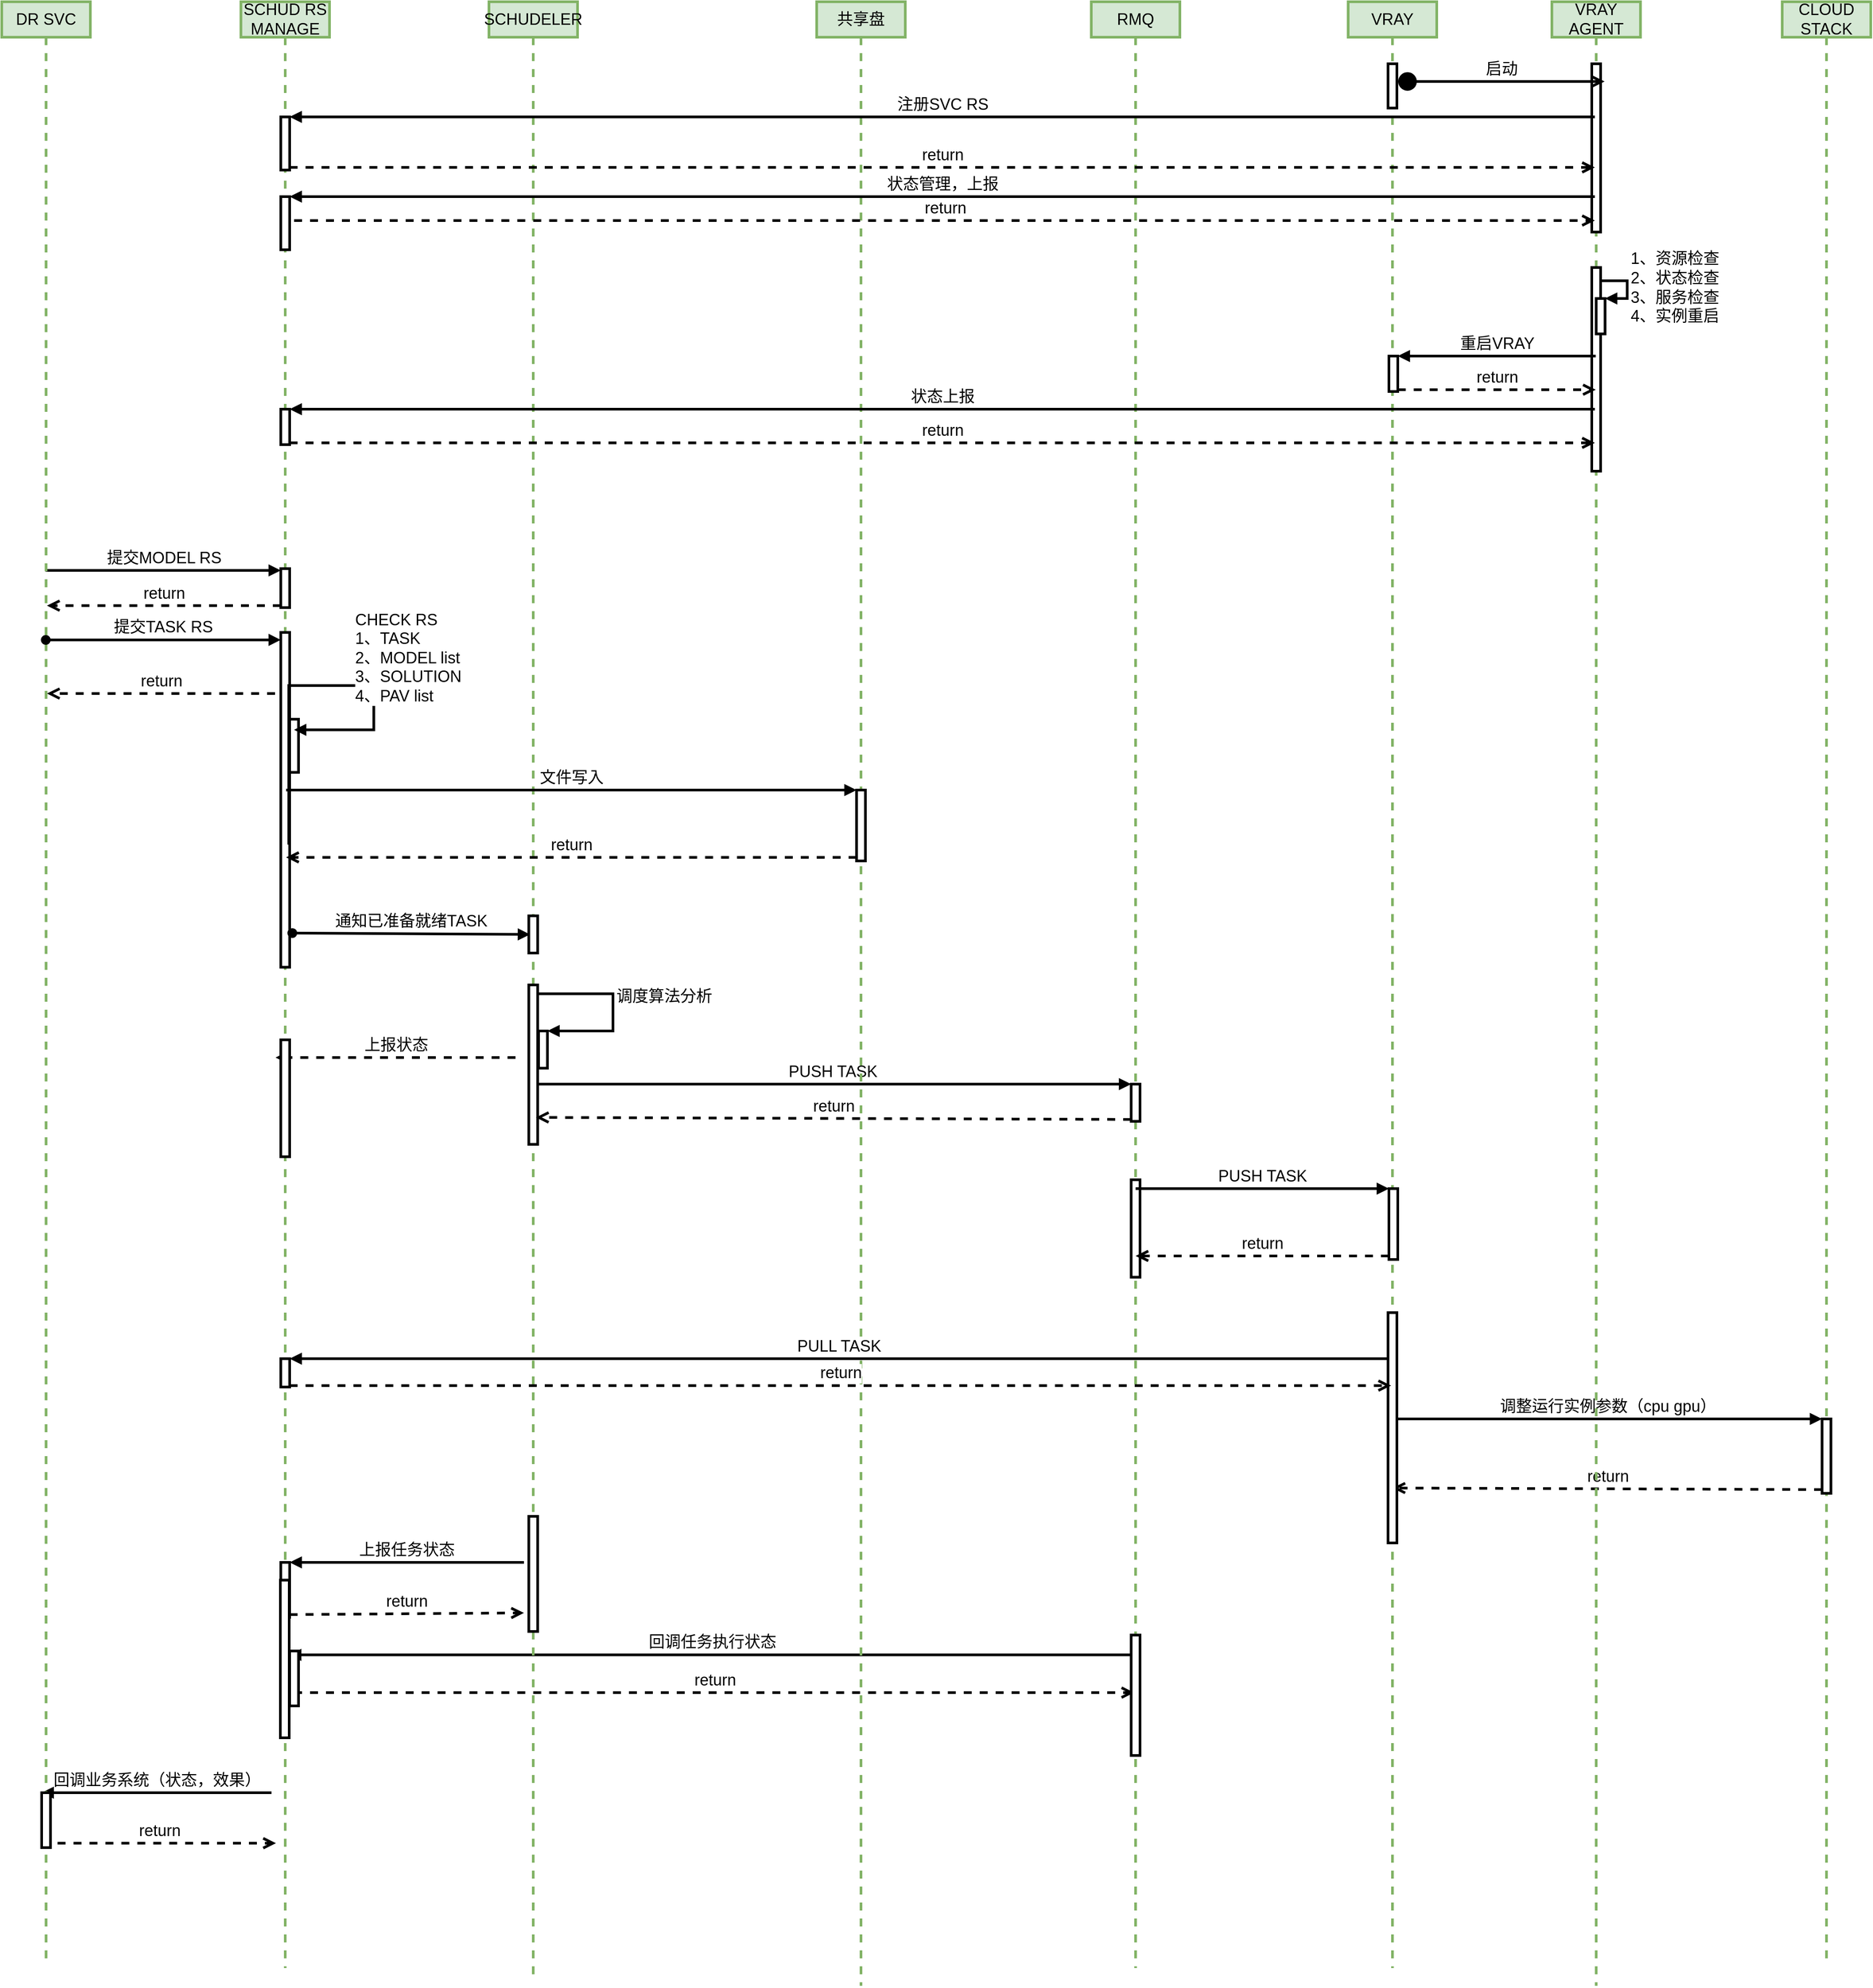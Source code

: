 <mxfile version="16.6.2" type="github">
  <diagram id="GCqSC2SD_qlKMxx8C9cN" name="Page-1">
    <mxGraphModel dx="2377" dy="1282" grid="1" gridSize="10" guides="1" tooltips="1" connect="1" arrows="1" fold="1" page="1" pageScale="1" pageWidth="850" pageHeight="1100" math="0" shadow="0">
      <root>
        <mxCell id="0" />
        <mxCell id="1" parent="0" />
        <mxCell id="x7JE74Zz-_B23tUYXp61-6" value="CLOUD STACK" style="shape=umlLifeline;perimeter=lifelinePerimeter;whiteSpace=wrap;html=1;container=1;collapsible=0;recursiveResize=0;outlineConnect=0;fillColor=#d5e8d4;strokeColor=#82b366;strokeWidth=3;fontSize=18;" vertex="1" parent="1">
          <mxGeometry x="2190" y="240" width="100" height="2210" as="geometry" />
        </mxCell>
        <mxCell id="x7JE74Zz-_B23tUYXp61-42" value="" style="html=1;points=[];perimeter=orthogonalPerimeter;strokeWidth=3;fontSize=18;" vertex="1" parent="x7JE74Zz-_B23tUYXp61-6">
          <mxGeometry x="45" y="1600" width="10" height="84" as="geometry" />
        </mxCell>
        <mxCell id="x7JE74Zz-_B23tUYXp61-12" value="提交MODEL RS" style="html=1;verticalAlign=bottom;endArrow=block;entryX=0;entryY=0;rounded=0;strokeWidth=3;fontSize=18;" edge="1" parent="1">
          <mxGeometry relative="1" as="geometry">
            <mxPoint x="229.5" y="882" as="sourcePoint" />
            <mxPoint x="495" y="882.0" as="targetPoint" />
          </mxGeometry>
        </mxCell>
        <mxCell id="x7JE74Zz-_B23tUYXp61-14" value="return" style="html=1;verticalAlign=bottom;endArrow=open;dashed=1;endSize=8;rounded=0;strokeWidth=3;fontSize=18;" edge="1" parent="1" target="x7JE74Zz-_B23tUYXp61-1">
          <mxGeometry relative="1" as="geometry">
            <mxPoint x="488.5" y="1021.04" as="sourcePoint" />
            <mxPoint x="219.5" y="1021.04" as="targetPoint" />
          </mxGeometry>
        </mxCell>
        <mxCell id="x7JE74Zz-_B23tUYXp61-26" value="PUSH TASK" style="html=1;verticalAlign=bottom;endArrow=block;entryX=0;entryY=0;rounded=0;strokeWidth=3;fontSize=18;" edge="1" target="x7JE74Zz-_B23tUYXp61-25" parent="1">
          <mxGeometry relative="1" as="geometry">
            <mxPoint x="780" y="1462" as="sourcePoint" />
          </mxGeometry>
        </mxCell>
        <mxCell id="x7JE74Zz-_B23tUYXp61-32" value="回调任务执行状态" style="html=1;verticalAlign=bottom;endArrow=block;rounded=0;entryX=0.943;entryY=0.329;entryDx=0;entryDy=0;entryPerimeter=0;strokeWidth=3;fontSize=18;" edge="1" parent="1" source="x7JE74Zz-_B23tUYXp61-69">
          <mxGeometry relative="1" as="geometry">
            <mxPoint x="1158.5" y="2106.398" as="sourcePoint" />
            <mxPoint x="504.43" y="2106.398" as="targetPoint" />
          </mxGeometry>
        </mxCell>
        <mxCell id="x7JE74Zz-_B23tUYXp61-33" value="return" style="html=1;verticalAlign=bottom;endArrow=open;dashed=1;endSize=8;rounded=0;strokeWidth=3;fontSize=18;" edge="1" parent="1" target="x7JE74Zz-_B23tUYXp61-69">
          <mxGeometry relative="1" as="geometry">
            <mxPoint x="1158.5" y="2149" as="targetPoint" />
            <mxPoint x="510" y="2149" as="sourcePoint" />
          </mxGeometry>
        </mxCell>
        <mxCell id="x7JE74Zz-_B23tUYXp61-35" value="回调业务系统（状态，效果）" style="html=1;verticalAlign=bottom;endArrow=block;entryX=1;entryY=0;rounded=0;strokeWidth=3;fontSize=18;" edge="1" parent="1">
          <mxGeometry relative="1" as="geometry">
            <mxPoint x="484.5" y="2262" as="sourcePoint" />
            <mxPoint x="225" y="2262" as="targetPoint" />
          </mxGeometry>
        </mxCell>
        <mxCell id="x7JE74Zz-_B23tUYXp61-36" value="return" style="html=1;verticalAlign=bottom;endArrow=open;dashed=1;endSize=8;exitX=1;exitY=0.95;rounded=0;strokeWidth=3;fontSize=18;" edge="1" parent="1">
          <mxGeometry relative="1" as="geometry">
            <mxPoint x="489.5" y="2319" as="targetPoint" />
            <mxPoint x="225" y="2319" as="sourcePoint" />
          </mxGeometry>
        </mxCell>
        <mxCell id="x7JE74Zz-_B23tUYXp61-38" value="上报任务状态" style="html=1;verticalAlign=bottom;endArrow=block;entryX=1;entryY=0;rounded=0;strokeWidth=3;fontSize=18;" edge="1" target="x7JE74Zz-_B23tUYXp61-37" parent="1">
          <mxGeometry relative="1" as="geometry">
            <mxPoint x="769.5" y="2002" as="sourcePoint" />
          </mxGeometry>
        </mxCell>
        <mxCell id="x7JE74Zz-_B23tUYXp61-39" value="return" style="html=1;verticalAlign=bottom;endArrow=open;dashed=1;endSize=8;exitX=1;exitY=0.95;rounded=0;strokeWidth=3;fontSize=18;" edge="1" source="x7JE74Zz-_B23tUYXp61-37" parent="1">
          <mxGeometry relative="1" as="geometry">
            <mxPoint x="769.5" y="2059" as="targetPoint" />
          </mxGeometry>
        </mxCell>
        <mxCell id="x7JE74Zz-_B23tUYXp61-41" value="上报状态" style="html=1;verticalAlign=bottom;endArrow=open;dashed=1;endSize=8;rounded=0;strokeWidth=3;fontSize=18;" edge="1" parent="1">
          <mxGeometry relative="1" as="geometry">
            <mxPoint x="760" y="1432" as="sourcePoint" />
            <mxPoint x="489.071" y="1432" as="targetPoint" />
          </mxGeometry>
        </mxCell>
        <mxCell id="x7JE74Zz-_B23tUYXp61-43" value="调整运行实例参数（cpu gpu）" style="html=1;verticalAlign=bottom;endArrow=block;entryX=0;entryY=0;rounded=0;strokeWidth=3;fontSize=18;" edge="1" target="x7JE74Zz-_B23tUYXp61-42" parent="1">
          <mxGeometry relative="1" as="geometry">
            <mxPoint x="1750" y="1840" as="sourcePoint" />
          </mxGeometry>
        </mxCell>
        <mxCell id="x7JE74Zz-_B23tUYXp61-44" value="return" style="html=1;verticalAlign=bottom;endArrow=open;dashed=1;endSize=8;exitX=0;exitY=0.95;rounded=0;strokeWidth=3;fontSize=18;" edge="1" source="x7JE74Zz-_B23tUYXp61-42" parent="1">
          <mxGeometry relative="1" as="geometry">
            <mxPoint x="1750" y="1918" as="targetPoint" />
          </mxGeometry>
        </mxCell>
        <mxCell id="x7JE74Zz-_B23tUYXp61-45" value="VRAY AGENT" style="shape=umlLifeline;perimeter=lifelinePerimeter;whiteSpace=wrap;html=1;container=1;collapsible=0;recursiveResize=0;outlineConnect=0;fillColor=#d5e8d4;strokeColor=#82b366;strokeWidth=3;fontSize=18;" vertex="1" parent="1">
          <mxGeometry x="1930" y="240" width="100" height="2240" as="geometry" />
        </mxCell>
        <mxCell id="x7JE74Zz-_B23tUYXp61-58" value="" style="html=1;points=[];perimeter=orthogonalPerimeter;strokeWidth=3;fontSize=18;" vertex="1" parent="x7JE74Zz-_B23tUYXp61-45">
          <mxGeometry x="45" y="300" width="10" height="230" as="geometry" />
        </mxCell>
        <mxCell id="x7JE74Zz-_B23tUYXp61-59" value="" style="html=1;points=[];perimeter=orthogonalPerimeter;strokeWidth=3;fontSize=18;" vertex="1" parent="x7JE74Zz-_B23tUYXp61-45">
          <mxGeometry x="50" y="335" width="10" height="40" as="geometry" />
        </mxCell>
        <mxCell id="x7JE74Zz-_B23tUYXp61-60" value="1、资源检查&lt;br style=&quot;font-size: 18px;&quot;&gt;2、状态检查&lt;br style=&quot;font-size: 18px;&quot;&gt;3、服务检查&lt;br style=&quot;font-size: 18px;&quot;&gt;4、实例重启" style="edgeStyle=orthogonalEdgeStyle;html=1;align=left;spacingLeft=2;endArrow=block;rounded=0;entryX=1;entryY=0;strokeWidth=3;fontSize=18;" edge="1" target="x7JE74Zz-_B23tUYXp61-59" parent="x7JE74Zz-_B23tUYXp61-45">
          <mxGeometry relative="1" as="geometry">
            <mxPoint x="55" y="315" as="sourcePoint" />
            <Array as="points">
              <mxPoint x="85" y="315" />
            </Array>
          </mxGeometry>
        </mxCell>
        <mxCell id="x7JE74Zz-_B23tUYXp61-76" value="" style="html=1;points=[];perimeter=orthogonalPerimeter;fontSize=18;strokeWidth=3;" vertex="1" parent="x7JE74Zz-_B23tUYXp61-45">
          <mxGeometry x="45" y="70" width="10" height="190" as="geometry" />
        </mxCell>
        <mxCell id="x7JE74Zz-_B23tUYXp61-1" value="DR SVC" style="shape=umlLifeline;perimeter=lifelinePerimeter;whiteSpace=wrap;html=1;container=1;collapsible=0;recursiveResize=0;outlineConnect=0;fillColor=#d5e8d4;strokeColor=#82b366;strokeWidth=3;fontSize=18;" vertex="1" parent="x7JE74Zz-_B23tUYXp61-45">
          <mxGeometry x="-1750" width="100" height="2210" as="geometry" />
        </mxCell>
        <mxCell id="x7JE74Zz-_B23tUYXp61-34" value="" style="html=1;points=[];perimeter=orthogonalPerimeter;strokeWidth=3;fontSize=18;" vertex="1" parent="x7JE74Zz-_B23tUYXp61-1">
          <mxGeometry x="45" y="2022" width="10" height="62" as="geometry" />
        </mxCell>
        <mxCell id="x7JE74Zz-_B23tUYXp61-2" value="SCHUD RS MANAGE" style="shape=umlLifeline;perimeter=lifelinePerimeter;whiteSpace=wrap;html=1;container=1;collapsible=0;recursiveResize=0;outlineConnect=0;fillColor=#d5e8d4;strokeColor=#82b366;strokeWidth=3;fontSize=18;" vertex="1" parent="x7JE74Zz-_B23tUYXp61-45">
          <mxGeometry x="-1480" width="100" height="2220" as="geometry" />
        </mxCell>
        <mxCell id="x7JE74Zz-_B23tUYXp61-4" value="" style="html=1;points=[];perimeter=orthogonalPerimeter;strokeWidth=3;fontSize=18;" vertex="1" parent="x7JE74Zz-_B23tUYXp61-2">
          <mxGeometry x="45" y="712" width="10" height="378" as="geometry" />
        </mxCell>
        <mxCell id="x7JE74Zz-_B23tUYXp61-8" value="" style="html=1;points=[];perimeter=orthogonalPerimeter;strokeWidth=3;fontSize=18;" vertex="1" parent="x7JE74Zz-_B23tUYXp61-2">
          <mxGeometry x="45" y="130" width="10" height="60" as="geometry" />
        </mxCell>
        <mxCell id="x7JE74Zz-_B23tUYXp61-11" value="" style="html=1;points=[];perimeter=orthogonalPerimeter;strokeWidth=3;fontSize=18;" vertex="1" parent="x7JE74Zz-_B23tUYXp61-2">
          <mxGeometry x="45" y="640" width="10" height="44" as="geometry" />
        </mxCell>
        <mxCell id="x7JE74Zz-_B23tUYXp61-17" value="" style="html=1;points=[];perimeter=orthogonalPerimeter;strokeWidth=3;fontSize=18;" vertex="1" parent="x7JE74Zz-_B23tUYXp61-2">
          <mxGeometry x="55" y="810" width="10" height="60" as="geometry" />
        </mxCell>
        <mxCell id="x7JE74Zz-_B23tUYXp61-18" value="CHECK RS&lt;br style=&quot;font-size: 18px&quot;&gt;1、TASK&lt;br style=&quot;font-size: 18px&quot;&gt;2、MODEL list&lt;br style=&quot;font-size: 18px&quot;&gt;3、SOLUTION&lt;br&gt;4、PAV list" style="edgeStyle=orthogonalEdgeStyle;html=1;align=left;spacingLeft=2;endArrow=block;rounded=0;exitX=0.9;exitY=0.634;exitDx=0;exitDy=0;exitPerimeter=0;strokeWidth=3;fontSize=18;" edge="1" parent="x7JE74Zz-_B23tUYXp61-2" source="x7JE74Zz-_B23tUYXp61-4">
          <mxGeometry x="0.208" y="30" relative="1" as="geometry">
            <mxPoint x="60" y="772" as="sourcePoint" />
            <Array as="points">
              <mxPoint x="54" y="772" />
              <mxPoint x="150" y="772" />
              <mxPoint x="150" y="822" />
            </Array>
            <mxPoint x="60" y="822" as="targetPoint" />
            <mxPoint y="-1" as="offset" />
          </mxGeometry>
        </mxCell>
        <mxCell id="x7JE74Zz-_B23tUYXp61-31" value="" style="html=1;points=[];perimeter=orthogonalPerimeter;strokeWidth=3;fontSize=18;" vertex="1" parent="x7JE74Zz-_B23tUYXp61-2">
          <mxGeometry x="55" y="1862" width="10" height="62" as="geometry" />
        </mxCell>
        <mxCell id="x7JE74Zz-_B23tUYXp61-37" value="" style="html=1;points=[];perimeter=orthogonalPerimeter;strokeWidth=3;fontSize=18;" vertex="1" parent="x7JE74Zz-_B23tUYXp61-2">
          <mxGeometry x="45" y="1762" width="10" height="62" as="geometry" />
        </mxCell>
        <mxCell id="x7JE74Zz-_B23tUYXp61-40" value="" style="html=1;points=[];perimeter=orthogonalPerimeter;strokeWidth=3;fontSize=18;" vertex="1" parent="x7JE74Zz-_B23tUYXp61-2">
          <mxGeometry x="45" y="1172" width="10" height="132" as="geometry" />
        </mxCell>
        <mxCell id="x7JE74Zz-_B23tUYXp61-28" value="" style="html=1;points=[];perimeter=orthogonalPerimeter;strokeWidth=3;fontSize=18;" vertex="1" parent="x7JE74Zz-_B23tUYXp61-2">
          <mxGeometry x="45" y="1532" width="10" height="32" as="geometry" />
        </mxCell>
        <mxCell id="x7JE74Zz-_B23tUYXp61-46" value="" style="html=1;points=[];perimeter=orthogonalPerimeter;strokeWidth=3;fontSize=18;" vertex="1" parent="x7JE74Zz-_B23tUYXp61-2">
          <mxGeometry x="45" y="220" width="10" height="60" as="geometry" />
        </mxCell>
        <mxCell id="x7JE74Zz-_B23tUYXp61-65" value="" style="html=1;points=[];perimeter=orthogonalPerimeter;strokeWidth=3;fontSize=18;" vertex="1" parent="x7JE74Zz-_B23tUYXp61-2">
          <mxGeometry x="45" y="460" width="10" height="40" as="geometry" />
        </mxCell>
        <mxCell id="x7JE74Zz-_B23tUYXp61-80" value="" style="html=1;points=[];perimeter=orthogonalPerimeter;fontSize=18;strokeWidth=3;" vertex="1" parent="x7JE74Zz-_B23tUYXp61-2">
          <mxGeometry x="44.5" y="1782" width="10" height="178" as="geometry" />
        </mxCell>
        <mxCell id="x7JE74Zz-_B23tUYXp61-7" value="SCHUDELER" style="shape=umlLifeline;perimeter=lifelinePerimeter;whiteSpace=wrap;html=1;container=1;collapsible=0;recursiveResize=0;outlineConnect=0;fillColor=#d5e8d4;strokeColor=#82b366;strokeWidth=3;fontSize=18;" vertex="1" parent="x7JE74Zz-_B23tUYXp61-45">
          <mxGeometry x="-1200" width="100" height="2230" as="geometry" />
        </mxCell>
        <mxCell id="x7JE74Zz-_B23tUYXp61-19" value="" style="html=1;points=[];perimeter=orthogonalPerimeter;strokeWidth=3;fontSize=18;" vertex="1" parent="x7JE74Zz-_B23tUYXp61-7">
          <mxGeometry x="45" y="1032" width="10" height="42" as="geometry" />
        </mxCell>
        <mxCell id="x7JE74Zz-_B23tUYXp61-23" value="" style="html=1;points=[];perimeter=orthogonalPerimeter;strokeWidth=3;fontSize=18;" vertex="1" parent="x7JE74Zz-_B23tUYXp61-7">
          <mxGeometry x="56" y="1162" width="10" height="42" as="geometry" />
        </mxCell>
        <mxCell id="x7JE74Zz-_B23tUYXp61-24" value="调度算法分析" style="edgeStyle=orthogonalEdgeStyle;html=1;align=left;spacingLeft=2;endArrow=block;rounded=0;entryX=1;entryY=0;strokeWidth=3;fontSize=18;" edge="1" target="x7JE74Zz-_B23tUYXp61-23" parent="x7JE74Zz-_B23tUYXp61-7">
          <mxGeometry relative="1" as="geometry">
            <mxPoint x="51" y="1142" as="sourcePoint" />
            <Array as="points">
              <mxPoint x="51" y="1120" />
              <mxPoint x="140" y="1120" />
              <mxPoint x="140" y="1162" />
            </Array>
          </mxGeometry>
        </mxCell>
        <mxCell id="x7JE74Zz-_B23tUYXp61-64" value="" style="html=1;points=[];perimeter=orthogonalPerimeter;strokeWidth=3;fontSize=18;" vertex="1" parent="x7JE74Zz-_B23tUYXp61-7">
          <mxGeometry x="45" y="1110" width="10" height="180" as="geometry" />
        </mxCell>
        <mxCell id="x7JE74Zz-_B23tUYXp61-78" value="" style="html=1;points=[];perimeter=orthogonalPerimeter;fontSize=18;strokeWidth=3;" vertex="1" parent="x7JE74Zz-_B23tUYXp61-7">
          <mxGeometry x="45" y="1710" width="10" height="130" as="geometry" />
        </mxCell>
        <mxCell id="x7JE74Zz-_B23tUYXp61-81" value="共享盘" style="shape=umlLifeline;perimeter=lifelinePerimeter;whiteSpace=wrap;html=1;container=1;collapsible=0;recursiveResize=0;outlineConnect=0;fontSize=18;strokeWidth=3;fillColor=#d5e8d4;strokeColor=#82b366;" vertex="1" parent="x7JE74Zz-_B23tUYXp61-45">
          <mxGeometry x="-830" width="100" height="2240" as="geometry" />
        </mxCell>
        <mxCell id="x7JE74Zz-_B23tUYXp61-82" value="" style="html=1;points=[];perimeter=orthogonalPerimeter;fontSize=18;strokeWidth=3;" vertex="1" parent="x7JE74Zz-_B23tUYXp61-81">
          <mxGeometry x="45" y="890" width="10" height="80" as="geometry" />
        </mxCell>
        <mxCell id="x7JE74Zz-_B23tUYXp61-69" value="RMQ" style="shape=umlLifeline;perimeter=lifelinePerimeter;whiteSpace=wrap;html=1;container=1;collapsible=0;recursiveResize=0;outlineConnect=0;fontSize=18;strokeWidth=3;fillColor=#d5e8d4;strokeColor=#82b366;" vertex="1" parent="x7JE74Zz-_B23tUYXp61-45">
          <mxGeometry x="-520" width="100" height="2220" as="geometry" />
        </mxCell>
        <mxCell id="x7JE74Zz-_B23tUYXp61-25" value="" style="html=1;points=[];perimeter=orthogonalPerimeter;strokeWidth=3;fontSize=18;" vertex="1" parent="x7JE74Zz-_B23tUYXp61-69">
          <mxGeometry x="45" y="1222" width="10" height="42" as="geometry" />
        </mxCell>
        <mxCell id="x7JE74Zz-_B23tUYXp61-70" value="" style="html=1;points=[];perimeter=orthogonalPerimeter;fontSize=18;strokeWidth=3;" vertex="1" parent="x7JE74Zz-_B23tUYXp61-69">
          <mxGeometry x="45" y="1330" width="10" height="110" as="geometry" />
        </mxCell>
        <mxCell id="x7JE74Zz-_B23tUYXp61-79" value="" style="html=1;points=[];perimeter=orthogonalPerimeter;fontSize=18;strokeWidth=3;" vertex="1" parent="x7JE74Zz-_B23tUYXp61-69">
          <mxGeometry x="45" y="1844" width="10" height="136" as="geometry" />
        </mxCell>
        <mxCell id="x7JE74Zz-_B23tUYXp61-3" value="VRAY" style="shape=umlLifeline;perimeter=lifelinePerimeter;whiteSpace=wrap;html=1;container=1;collapsible=0;recursiveResize=0;outlineConnect=0;fillColor=#d5e8d4;strokeColor=#82b366;strokeWidth=3;fontSize=18;" vertex="1" parent="x7JE74Zz-_B23tUYXp61-45">
          <mxGeometry x="-230" width="100" height="2220" as="geometry" />
        </mxCell>
        <mxCell id="x7JE74Zz-_B23tUYXp61-54" value="启动" style="html=1;verticalAlign=bottom;startArrow=circle;startFill=1;endArrow=open;startSize=6;endSize=8;rounded=0;strokeWidth=3;fontSize=18;" edge="1" parent="x7JE74Zz-_B23tUYXp61-3" source="x7JE74Zz-_B23tUYXp61-74">
          <mxGeometry width="80" relative="1" as="geometry">
            <mxPoint x="50" y="90" as="sourcePoint" />
            <mxPoint x="289.5" y="90" as="targetPoint" />
          </mxGeometry>
        </mxCell>
        <mxCell id="x7JE74Zz-_B23tUYXp61-61" value="" style="html=1;points=[];perimeter=orthogonalPerimeter;strokeWidth=3;fontSize=18;" vertex="1" parent="x7JE74Zz-_B23tUYXp61-3">
          <mxGeometry x="46" y="400" width="10" height="40" as="geometry" />
        </mxCell>
        <mxCell id="x7JE74Zz-_B23tUYXp61-71" value="" style="html=1;points=[];perimeter=orthogonalPerimeter;fontSize=18;strokeWidth=3;" vertex="1" parent="x7JE74Zz-_B23tUYXp61-3">
          <mxGeometry x="46" y="1340" width="10" height="80" as="geometry" />
        </mxCell>
        <mxCell id="x7JE74Zz-_B23tUYXp61-74" value="" style="html=1;points=[];perimeter=orthogonalPerimeter;fontSize=18;strokeWidth=3;" vertex="1" parent="x7JE74Zz-_B23tUYXp61-3">
          <mxGeometry x="45" y="70" width="10" height="50" as="geometry" />
        </mxCell>
        <mxCell id="x7JE74Zz-_B23tUYXp61-77" value="" style="html=1;points=[];perimeter=orthogonalPerimeter;fontSize=18;strokeWidth=3;" vertex="1" parent="x7JE74Zz-_B23tUYXp61-3">
          <mxGeometry x="45" y="1480" width="10" height="260" as="geometry" />
        </mxCell>
        <mxCell id="x7JE74Zz-_B23tUYXp61-9" value="注册SVC RS" style="html=1;verticalAlign=bottom;endArrow=block;entryX=1;entryY=0;rounded=0;strokeWidth=3;fontSize=18;" edge="1" target="x7JE74Zz-_B23tUYXp61-8" parent="x7JE74Zz-_B23tUYXp61-45" source="x7JE74Zz-_B23tUYXp61-45">
          <mxGeometry relative="1" as="geometry">
            <mxPoint x="-670.5" y="130" as="sourcePoint" />
          </mxGeometry>
        </mxCell>
        <mxCell id="x7JE74Zz-_B23tUYXp61-10" value="return" style="html=1;verticalAlign=bottom;endArrow=open;dashed=1;endSize=8;exitX=1;exitY=0.95;rounded=0;strokeWidth=3;fontSize=18;" edge="1" source="x7JE74Zz-_B23tUYXp61-8" parent="x7JE74Zz-_B23tUYXp61-45" target="x7JE74Zz-_B23tUYXp61-45">
          <mxGeometry relative="1" as="geometry">
            <mxPoint x="-670.5" y="187.0" as="targetPoint" />
          </mxGeometry>
        </mxCell>
        <mxCell id="x7JE74Zz-_B23tUYXp61-47" value="状态管理，上报" style="html=1;verticalAlign=bottom;endArrow=block;entryX=1;entryY=0;rounded=0;strokeWidth=3;fontSize=18;" edge="1" target="x7JE74Zz-_B23tUYXp61-46" parent="x7JE74Zz-_B23tUYXp61-45" source="x7JE74Zz-_B23tUYXp61-45">
          <mxGeometry relative="1" as="geometry">
            <mxPoint x="-670.5" y="220" as="sourcePoint" />
          </mxGeometry>
        </mxCell>
        <mxCell id="x7JE74Zz-_B23tUYXp61-66" value="状态上报" style="html=1;verticalAlign=bottom;endArrow=block;entryX=1;entryY=0;rounded=0;strokeWidth=3;fontSize=18;" edge="1" target="x7JE74Zz-_B23tUYXp61-65" parent="x7JE74Zz-_B23tUYXp61-45" source="x7JE74Zz-_B23tUYXp61-45">
          <mxGeometry relative="1" as="geometry">
            <mxPoint x="-680" y="460" as="sourcePoint" />
          </mxGeometry>
        </mxCell>
        <mxCell id="x7JE74Zz-_B23tUYXp61-67" value="return" style="html=1;verticalAlign=bottom;endArrow=open;dashed=1;endSize=8;exitX=1;exitY=0.95;rounded=0;strokeWidth=3;fontSize=18;" edge="1" source="x7JE74Zz-_B23tUYXp61-65" parent="x7JE74Zz-_B23tUYXp61-45" target="x7JE74Zz-_B23tUYXp61-45">
          <mxGeometry relative="1" as="geometry">
            <mxPoint x="-1375" y="497" as="targetPoint" />
          </mxGeometry>
        </mxCell>
        <mxCell id="x7JE74Zz-_B23tUYXp61-29" value="PULL TASK" style="html=1;verticalAlign=bottom;endArrow=block;entryX=1;entryY=0;rounded=0;strokeWidth=3;fontSize=18;" edge="1" target="x7JE74Zz-_B23tUYXp61-28" parent="x7JE74Zz-_B23tUYXp61-45" source="x7JE74Zz-_B23tUYXp61-77">
          <mxGeometry relative="1" as="geometry">
            <mxPoint x="-481.5" y="1532" as="sourcePoint" />
          </mxGeometry>
        </mxCell>
        <mxCell id="x7JE74Zz-_B23tUYXp61-13" value="return" style="html=1;verticalAlign=bottom;endArrow=open;dashed=1;endSize=8;exitX=0;exitY=0.95;rounded=0;strokeWidth=3;fontSize=18;" edge="1" source="x7JE74Zz-_B23tUYXp61-11" parent="x7JE74Zz-_B23tUYXp61-45" target="x7JE74Zz-_B23tUYXp61-1">
          <mxGeometry relative="1" as="geometry">
            <mxPoint x="-1710.5" y="678" as="targetPoint" />
          </mxGeometry>
        </mxCell>
        <mxCell id="x7JE74Zz-_B23tUYXp61-5" value="提交TASK RS" style="html=1;verticalAlign=bottom;startArrow=oval;endArrow=block;startSize=8;rounded=0;exitX=0.497;exitY=0.326;exitDx=0;exitDy=0;exitPerimeter=0;strokeWidth=3;fontSize=18;" edge="1" target="x7JE74Zz-_B23tUYXp61-4" parent="x7JE74Zz-_B23tUYXp61-45" source="x7JE74Zz-_B23tUYXp61-1">
          <mxGeometry relative="1" as="geometry">
            <mxPoint x="-1710" y="710.9" as="sourcePoint" />
          </mxGeometry>
        </mxCell>
        <mxCell id="x7JE74Zz-_B23tUYXp61-83" value="文件写入" style="html=1;verticalAlign=bottom;endArrow=block;entryX=0;entryY=0;rounded=0;fontSize=18;strokeWidth=3;" edge="1" target="x7JE74Zz-_B23tUYXp61-82" parent="x7JE74Zz-_B23tUYXp61-45" source="x7JE74Zz-_B23tUYXp61-2">
          <mxGeometry relative="1" as="geometry">
            <mxPoint x="-855" y="890" as="sourcePoint" />
          </mxGeometry>
        </mxCell>
        <mxCell id="x7JE74Zz-_B23tUYXp61-84" value="return" style="html=1;verticalAlign=bottom;endArrow=open;dashed=1;endSize=8;exitX=0;exitY=0.95;rounded=0;fontSize=18;strokeWidth=3;" edge="1" source="x7JE74Zz-_B23tUYXp61-82" parent="x7JE74Zz-_B23tUYXp61-45" target="x7JE74Zz-_B23tUYXp61-2">
          <mxGeometry relative="1" as="geometry">
            <mxPoint x="-855" y="966" as="targetPoint" />
          </mxGeometry>
        </mxCell>
        <mxCell id="x7JE74Zz-_B23tUYXp61-20" value="通知已准备就绪TASK" style="html=1;verticalAlign=bottom;startArrow=oval;endArrow=block;startSize=8;rounded=0;strokeWidth=3;fontSize=18;exitX=1.3;exitY=0.898;exitDx=0;exitDy=0;exitPerimeter=0;entryX=0.133;entryY=0.5;entryDx=0;entryDy=0;entryPerimeter=0;" edge="1" target="x7JE74Zz-_B23tUYXp61-19" parent="x7JE74Zz-_B23tUYXp61-45" source="x7JE74Zz-_B23tUYXp61-4">
          <mxGeometry relative="1" as="geometry">
            <mxPoint x="-1440.5" y="1052" as="sourcePoint" />
            <mxPoint x="-1165" y="1052" as="targetPoint" />
          </mxGeometry>
        </mxCell>
        <mxCell id="x7JE74Zz-_B23tUYXp61-30" value="return" style="html=1;verticalAlign=bottom;endArrow=open;dashed=1;endSize=8;exitX=1;exitY=0.95;rounded=0;strokeWidth=3;fontSize=18;" edge="1" source="x7JE74Zz-_B23tUYXp61-28" parent="x7JE74Zz-_B23tUYXp61-45" target="x7JE74Zz-_B23tUYXp61-3">
          <mxGeometry relative="1" as="geometry">
            <mxPoint x="-481.5" y="1562.4" as="targetPoint" />
          </mxGeometry>
        </mxCell>
        <mxCell id="x7JE74Zz-_B23tUYXp61-27" value="return" style="html=1;verticalAlign=bottom;endArrow=open;dashed=1;endSize=8;exitX=0;exitY=0.95;rounded=0;strokeWidth=3;fontSize=18;entryX=0.8;entryY=0.831;entryDx=0;entryDy=0;entryPerimeter=0;" edge="1" source="x7JE74Zz-_B23tUYXp61-25" parent="x7JE74Zz-_B23tUYXp61-45" target="x7JE74Zz-_B23tUYXp61-64">
          <mxGeometry relative="1" as="geometry">
            <mxPoint x="-1160.929" y="1260" as="targetPoint" />
          </mxGeometry>
        </mxCell>
        <mxCell id="x7JE74Zz-_B23tUYXp61-48" value="return" style="html=1;verticalAlign=bottom;endArrow=open;dashed=1;endSize=8;rounded=0;strokeWidth=3;fontSize=18;" edge="1" parent="1" target="x7JE74Zz-_B23tUYXp61-45">
          <mxGeometry relative="1" as="geometry">
            <mxPoint x="1448.5" y="487" as="targetPoint" />
            <mxPoint x="510" y="487" as="sourcePoint" />
          </mxGeometry>
        </mxCell>
        <mxCell id="x7JE74Zz-_B23tUYXp61-62" value="重启VRAY" style="html=1;verticalAlign=bottom;endArrow=block;entryX=1;entryY=0;rounded=0;strokeWidth=3;fontSize=18;" edge="1" target="x7JE74Zz-_B23tUYXp61-61" parent="1">
          <mxGeometry relative="1" as="geometry">
            <mxPoint x="1979.5" y="640" as="sourcePoint" />
          </mxGeometry>
        </mxCell>
        <mxCell id="x7JE74Zz-_B23tUYXp61-63" value="return" style="html=1;verticalAlign=bottom;endArrow=open;dashed=1;endSize=8;exitX=1;exitY=0.95;rounded=0;strokeWidth=3;fontSize=18;" edge="1" source="x7JE74Zz-_B23tUYXp61-61" parent="1">
          <mxGeometry relative="1" as="geometry">
            <mxPoint x="1979.5" y="678" as="targetPoint" />
          </mxGeometry>
        </mxCell>
        <mxCell id="x7JE74Zz-_B23tUYXp61-72" value="PUSH TASK" style="html=1;verticalAlign=bottom;endArrow=block;entryX=0;entryY=0;rounded=0;fontSize=18;strokeWidth=3;" edge="1" target="x7JE74Zz-_B23tUYXp61-71" parent="1">
          <mxGeometry relative="1" as="geometry">
            <mxPoint x="1460" y="1580" as="sourcePoint" />
          </mxGeometry>
        </mxCell>
        <mxCell id="x7JE74Zz-_B23tUYXp61-73" value="return" style="html=1;verticalAlign=bottom;endArrow=open;dashed=1;endSize=8;exitX=0;exitY=0.95;rounded=0;fontSize=18;strokeWidth=3;" edge="1" source="x7JE74Zz-_B23tUYXp61-71" parent="1">
          <mxGeometry relative="1" as="geometry">
            <mxPoint x="1460" y="1656" as="targetPoint" />
          </mxGeometry>
        </mxCell>
      </root>
    </mxGraphModel>
  </diagram>
</mxfile>
